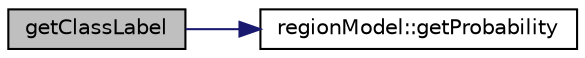 digraph "getClassLabel"
{
  edge [fontname="Helvetica",fontsize="10",labelfontname="Helvetica",labelfontsize="10"];
  node [fontname="Helvetica",fontsize="10",shape=record];
  rankdir="LR";
  Node1 [label="getClassLabel",height=0.2,width=0.4,color="black", fillcolor="grey75", style="filled", fontcolor="black"];
  Node1 -> Node2 [color="midnightblue",fontsize="10",style="solid",fontname="Helvetica"];
  Node2 [label="regionModel::getProbability",height=0.2,width=0.4,color="black", fillcolor="white", style="filled",URL="$classregion_model.html#a8743630d30ed958484d87f9887670a5b"];
}

